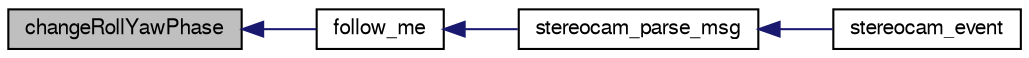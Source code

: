 digraph "changeRollYawPhase"
{
  edge [fontname="FreeSans",fontsize="10",labelfontname="FreeSans",labelfontsize="10"];
  node [fontname="FreeSans",fontsize="10",shape=record];
  rankdir="LR";
  Node1 [label="changeRollYawPhase",height=0.2,width=0.4,color="black", fillcolor="grey75", style="filled", fontcolor="black"];
  Node1 -> Node2 [dir="back",color="midnightblue",fontsize="10",style="solid",fontname="FreeSans"];
  Node2 [label="follow_me",height=0.2,width=0.4,color="black", fillcolor="white", style="filled",URL="$stereocam_2stereocam__follow__me_2follow__me_8h.html#a86b645981e64487edee42fa1bf3bc848"];
  Node2 -> Node3 [dir="back",color="midnightblue",fontsize="10",style="solid",fontname="FreeSans"];
  Node3 [label="stereocam_parse_msg",height=0.2,width=0.4,color="black", fillcolor="white", style="filled",URL="$stereocam_8c.html#a94fa0136a9ee836602da3816c515ed1f"];
  Node3 -> Node4 [dir="back",color="midnightblue",fontsize="10",style="solid",fontname="FreeSans"];
  Node4 [label="stereocam_event",height=0.2,width=0.4,color="black", fillcolor="white", style="filled",URL="$stereocam_8h.html#a95bf6b29adccc637ae2d86539a211d28"];
}
